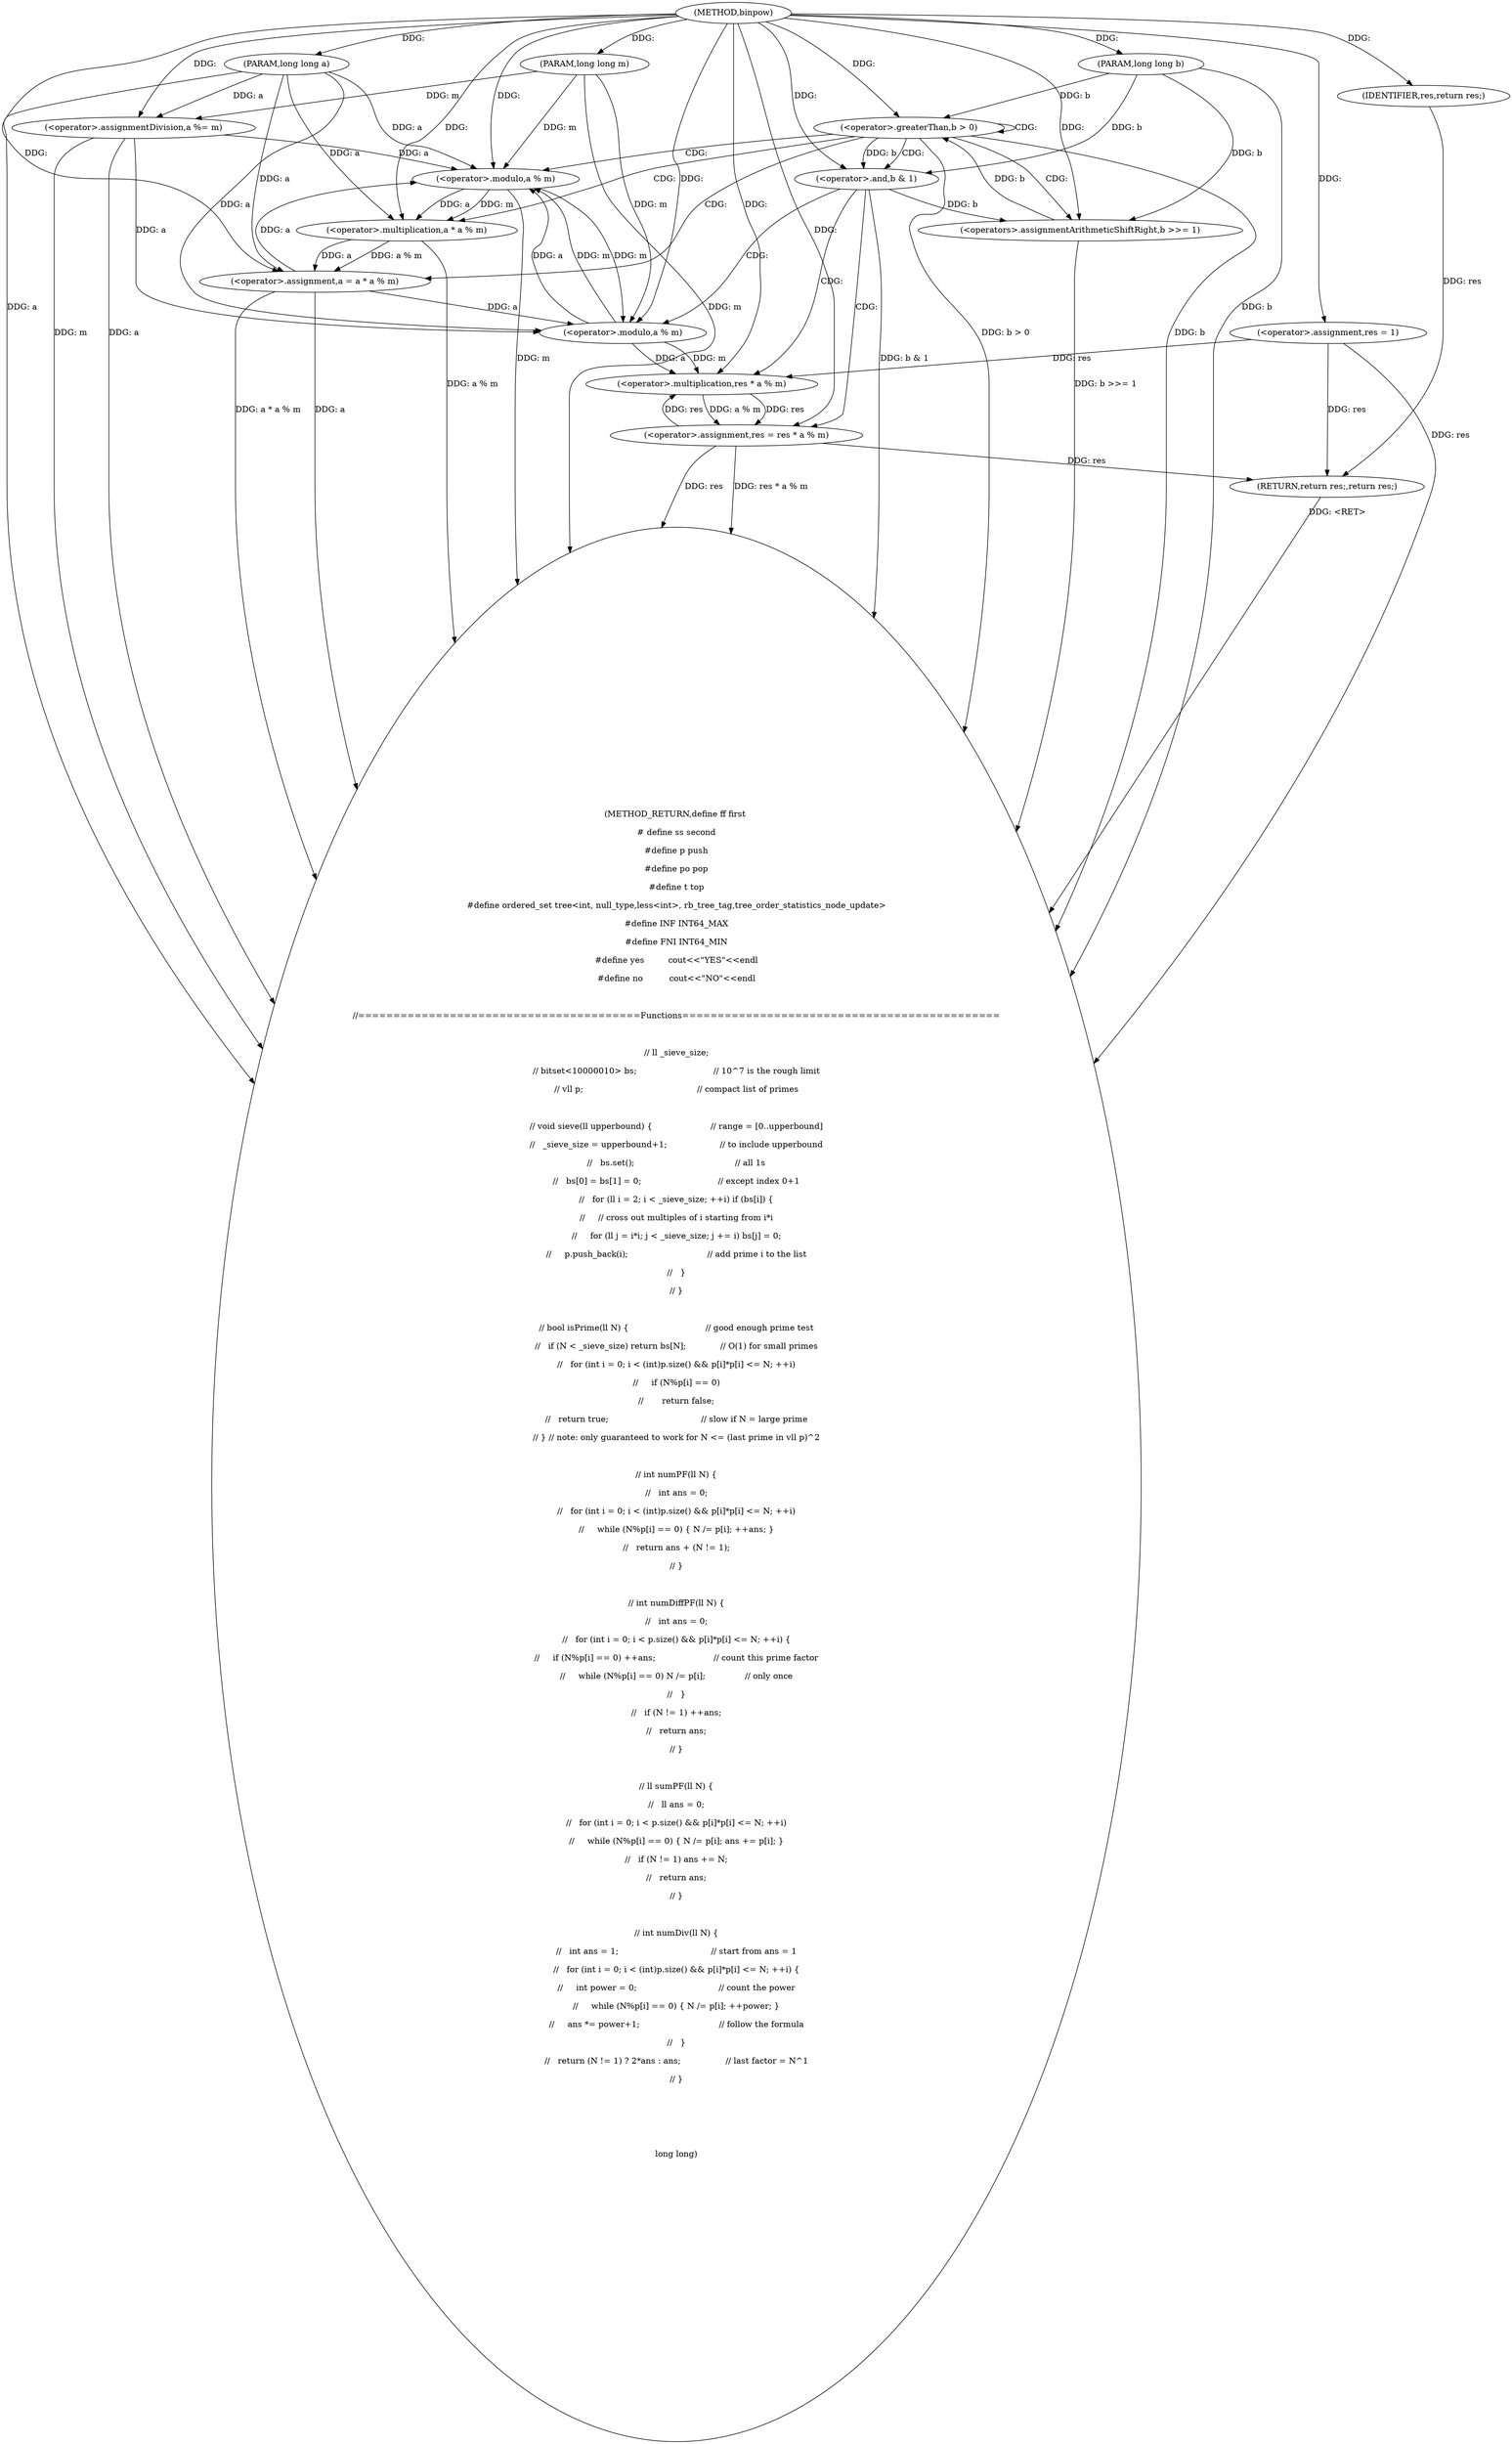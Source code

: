 digraph "binpow" {  
"1000169" [label = "(METHOD,binpow)" ]
"1000209" [label = "(METHOD_RETURN,define ff first \n# define ss second\n#define p push\n#define po pop\n#define t top\n#define ordered_set tree<int, null_type,less<int>, rb_tree_tag,tree_order_statistics_node_update>\n#define INF INT64_MAX\n#define FNI INT64_MIN\n#define yes         cout<<\"YES\"<<endl\n#define no          cout<<\"NO\"<<endl\n\n//========================================Functions=============================================\n\n// ll _sieve_size;\n// bitset<10000010> bs;                             // 10^7 is the rough limit\n// vll p;                                           // compact list of primes\n\n// void sieve(ll upperbound) {                      // range = [0..upperbound]\n//   _sieve_size = upperbound+1;                    // to include upperbound\n//   bs.set();                                      // all 1s\n//   bs[0] = bs[1] = 0;                             // except index 0+1\n//   for (ll i = 2; i < _sieve_size; ++i) if (bs[i]) {\n//     // cross out multiples of i starting from i*i\n//     for (ll j = i*i; j < _sieve_size; j += i) bs[j] = 0;\n//     p.push_back(i);                              // add prime i to the list\n//   }\n// }\n\n// bool isPrime(ll N) {                             // good enough prime test\n//   if (N < _sieve_size) return bs[N];             // O(1) for small primes\n//   for (int i = 0; i < (int)p.size() && p[i]*p[i] <= N; ++i)\n//     if (N%p[i] == 0)\n//       return false;\n//   return true;                                   // slow if N = large prime\n// } // note: only guaranteed to work for N <= (last prime in vll p)^2\n\n// int numPF(ll N) {\n//   int ans = 0;\n//   for (int i = 0; i < (int)p.size() && p[i]*p[i] <= N; ++i)\n//     while (N%p[i] == 0) { N /= p[i]; ++ans; }\n//   return ans + (N != 1);\n// }\n\n// int numDiffPF(ll N) {\n//   int ans = 0;\n//   for (int i = 0; i < p.size() && p[i]*p[i] <= N; ++i) {\n//     if (N%p[i] == 0) ++ans;                      // count this prime factor\n//     while (N%p[i] == 0) N /= p[i];               // only once\n//   }\n//   if (N != 1) ++ans;\n//   return ans;\n// }\n\n// ll sumPF(ll N) {\n//   ll ans = 0;\n//   for (int i = 0; i < p.size() && p[i]*p[i] <= N; ++i)\n//     while (N%p[i] == 0) { N /= p[i]; ans += p[i]; }\n//   if (N != 1) ans += N;\n//   return ans;\n// }\n\n// int numDiv(ll N) {\n//   int ans = 1;                                   // start from ans = 1\n//   for (int i = 0; i < (int)p.size() && p[i]*p[i] <= N; ++i) {\n//     int power = 0;                               // count the power\n//     while (N%p[i] == 0) { N /= p[i]; ++power; }\n//     ans *= power+1;                              // follow the formula\n//   }\n//   return (N != 1) ? 2*ans : ans;                 // last factor = N^1\n// }\n\n\n\nlong long)" ]
"1000170" [label = "(PARAM,long long a)" ]
"1000171" [label = "(PARAM,long long b)" ]
"1000172" [label = "(PARAM,long long m)" ]
"1000174" [label = "(<operator>.assignmentDivision,a %= m)" ]
"1000178" [label = "(<operator>.assignment,res = 1)" ]
"1000207" [label = "(RETURN,return res;,return res;)" ]
"1000182" [label = "(<operator>.greaterThan,b > 0)" ]
"1000208" [label = "(IDENTIFIER,res,return res;)" ]
"1000197" [label = "(<operator>.assignment,a = a * a % m)" ]
"1000204" [label = "(<operators>.assignmentArithmeticShiftRight,b >>= 1)" ]
"1000187" [label = "(<operator>.and,b & 1)" ]
"1000190" [label = "(<operator>.assignment,res = res * a % m)" ]
"1000199" [label = "(<operator>.multiplication,a * a % m)" ]
"1000192" [label = "(<operator>.multiplication,res * a % m)" ]
"1000201" [label = "(<operator>.modulo,a % m)" ]
"1000194" [label = "(<operator>.modulo,a % m)" ]
  "1000170" -> "1000209"  [ label = "DDG: a"] 
  "1000171" -> "1000209"  [ label = "DDG: b"] 
  "1000172" -> "1000209"  [ label = "DDG: m"] 
  "1000174" -> "1000209"  [ label = "DDG: a"] 
  "1000174" -> "1000209"  [ label = "DDG: m"] 
  "1000178" -> "1000209"  [ label = "DDG: res"] 
  "1000182" -> "1000209"  [ label = "DDG: b"] 
  "1000182" -> "1000209"  [ label = "DDG: b > 0"] 
  "1000187" -> "1000209"  [ label = "DDG: b & 1"] 
  "1000190" -> "1000209"  [ label = "DDG: res"] 
  "1000190" -> "1000209"  [ label = "DDG: res * a % m"] 
  "1000197" -> "1000209"  [ label = "DDG: a"] 
  "1000201" -> "1000209"  [ label = "DDG: m"] 
  "1000199" -> "1000209"  [ label = "DDG: a % m"] 
  "1000197" -> "1000209"  [ label = "DDG: a * a % m"] 
  "1000204" -> "1000209"  [ label = "DDG: b >>= 1"] 
  "1000207" -> "1000209"  [ label = "DDG: <RET>"] 
  "1000169" -> "1000170"  [ label = "DDG: "] 
  "1000169" -> "1000171"  [ label = "DDG: "] 
  "1000169" -> "1000172"  [ label = "DDG: "] 
  "1000172" -> "1000174"  [ label = "DDG: m"] 
  "1000169" -> "1000174"  [ label = "DDG: "] 
  "1000169" -> "1000178"  [ label = "DDG: "] 
  "1000208" -> "1000207"  [ label = "DDG: res"] 
  "1000178" -> "1000207"  [ label = "DDG: res"] 
  "1000190" -> "1000207"  [ label = "DDG: res"] 
  "1000170" -> "1000174"  [ label = "DDG: a"] 
  "1000169" -> "1000208"  [ label = "DDG: "] 
  "1000204" -> "1000182"  [ label = "DDG: b"] 
  "1000171" -> "1000182"  [ label = "DDG: b"] 
  "1000169" -> "1000182"  [ label = "DDG: "] 
  "1000199" -> "1000197"  [ label = "DDG: a % m"] 
  "1000199" -> "1000197"  [ label = "DDG: a"] 
  "1000192" -> "1000190"  [ label = "DDG: res"] 
  "1000192" -> "1000190"  [ label = "DDG: a % m"] 
  "1000170" -> "1000197"  [ label = "DDG: a"] 
  "1000169" -> "1000197"  [ label = "DDG: "] 
  "1000187" -> "1000204"  [ label = "DDG: b"] 
  "1000171" -> "1000204"  [ label = "DDG: b"] 
  "1000169" -> "1000204"  [ label = "DDG: "] 
  "1000182" -> "1000187"  [ label = "DDG: b"] 
  "1000171" -> "1000187"  [ label = "DDG: b"] 
  "1000169" -> "1000187"  [ label = "DDG: "] 
  "1000169" -> "1000190"  [ label = "DDG: "] 
  "1000201" -> "1000199"  [ label = "DDG: a"] 
  "1000170" -> "1000199"  [ label = "DDG: a"] 
  "1000169" -> "1000199"  [ label = "DDG: "] 
  "1000201" -> "1000199"  [ label = "DDG: m"] 
  "1000178" -> "1000192"  [ label = "DDG: res"] 
  "1000190" -> "1000192"  [ label = "DDG: res"] 
  "1000169" -> "1000192"  [ label = "DDG: "] 
  "1000194" -> "1000192"  [ label = "DDG: a"] 
  "1000194" -> "1000192"  [ label = "DDG: m"] 
  "1000174" -> "1000201"  [ label = "DDG: a"] 
  "1000194" -> "1000201"  [ label = "DDG: a"] 
  "1000197" -> "1000201"  [ label = "DDG: a"] 
  "1000170" -> "1000201"  [ label = "DDG: a"] 
  "1000169" -> "1000201"  [ label = "DDG: "] 
  "1000194" -> "1000201"  [ label = "DDG: m"] 
  "1000172" -> "1000201"  [ label = "DDG: m"] 
  "1000174" -> "1000194"  [ label = "DDG: a"] 
  "1000197" -> "1000194"  [ label = "DDG: a"] 
  "1000170" -> "1000194"  [ label = "DDG: a"] 
  "1000169" -> "1000194"  [ label = "DDG: "] 
  "1000201" -> "1000194"  [ label = "DDG: m"] 
  "1000172" -> "1000194"  [ label = "DDG: m"] 
  "1000182" -> "1000201"  [ label = "CDG: "] 
  "1000182" -> "1000199"  [ label = "CDG: "] 
  "1000182" -> "1000182"  [ label = "CDG: "] 
  "1000182" -> "1000197"  [ label = "CDG: "] 
  "1000182" -> "1000187"  [ label = "CDG: "] 
  "1000182" -> "1000204"  [ label = "CDG: "] 
  "1000187" -> "1000194"  [ label = "CDG: "] 
  "1000187" -> "1000192"  [ label = "CDG: "] 
  "1000187" -> "1000190"  [ label = "CDG: "] 
}

